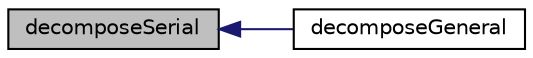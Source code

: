 digraph "decomposeSerial"
{
  bgcolor="transparent";
  edge [fontname="Helvetica",fontsize="10",labelfontname="Helvetica",labelfontsize="10"];
  node [fontname="Helvetica",fontsize="10",shape=record];
  rankdir="LR";
  Node1 [label="decomposeSerial",height=0.2,width=0.4,color="black", fillcolor="grey75", style="filled" fontcolor="black"];
  Node1 -> Node2 [dir="back",color="midnightblue",fontsize="10",style="solid",fontname="Helvetica"];
  Node2 [label="decomposeGeneral",height=0.2,width=0.4,color="black",URL="$classFoam_1_1metisLikeDecomp.html#a2e04f6ade0a353032610f9b792c649d4",tooltip="Serial and/or collect/distribute for parallel operation. "];
}
